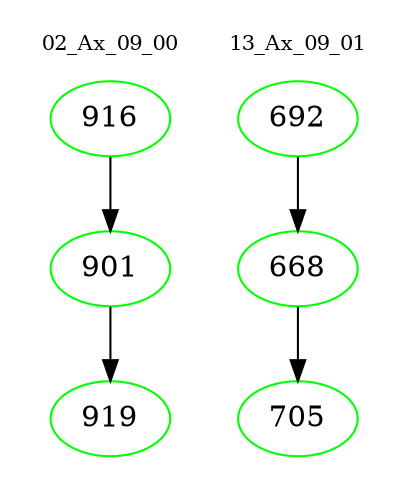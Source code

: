 digraph{
subgraph cluster_0 {
color = white
label = "02_Ax_09_00";
fontsize=10;
T0_916 [label="916", color="green"]
T0_916 -> T0_901 [color="black"]
T0_901 [label="901", color="green"]
T0_901 -> T0_919 [color="black"]
T0_919 [label="919", color="green"]
}
subgraph cluster_1 {
color = white
label = "13_Ax_09_01";
fontsize=10;
T1_692 [label="692", color="green"]
T1_692 -> T1_668 [color="black"]
T1_668 [label="668", color="green"]
T1_668 -> T1_705 [color="black"]
T1_705 [label="705", color="green"]
}
}
